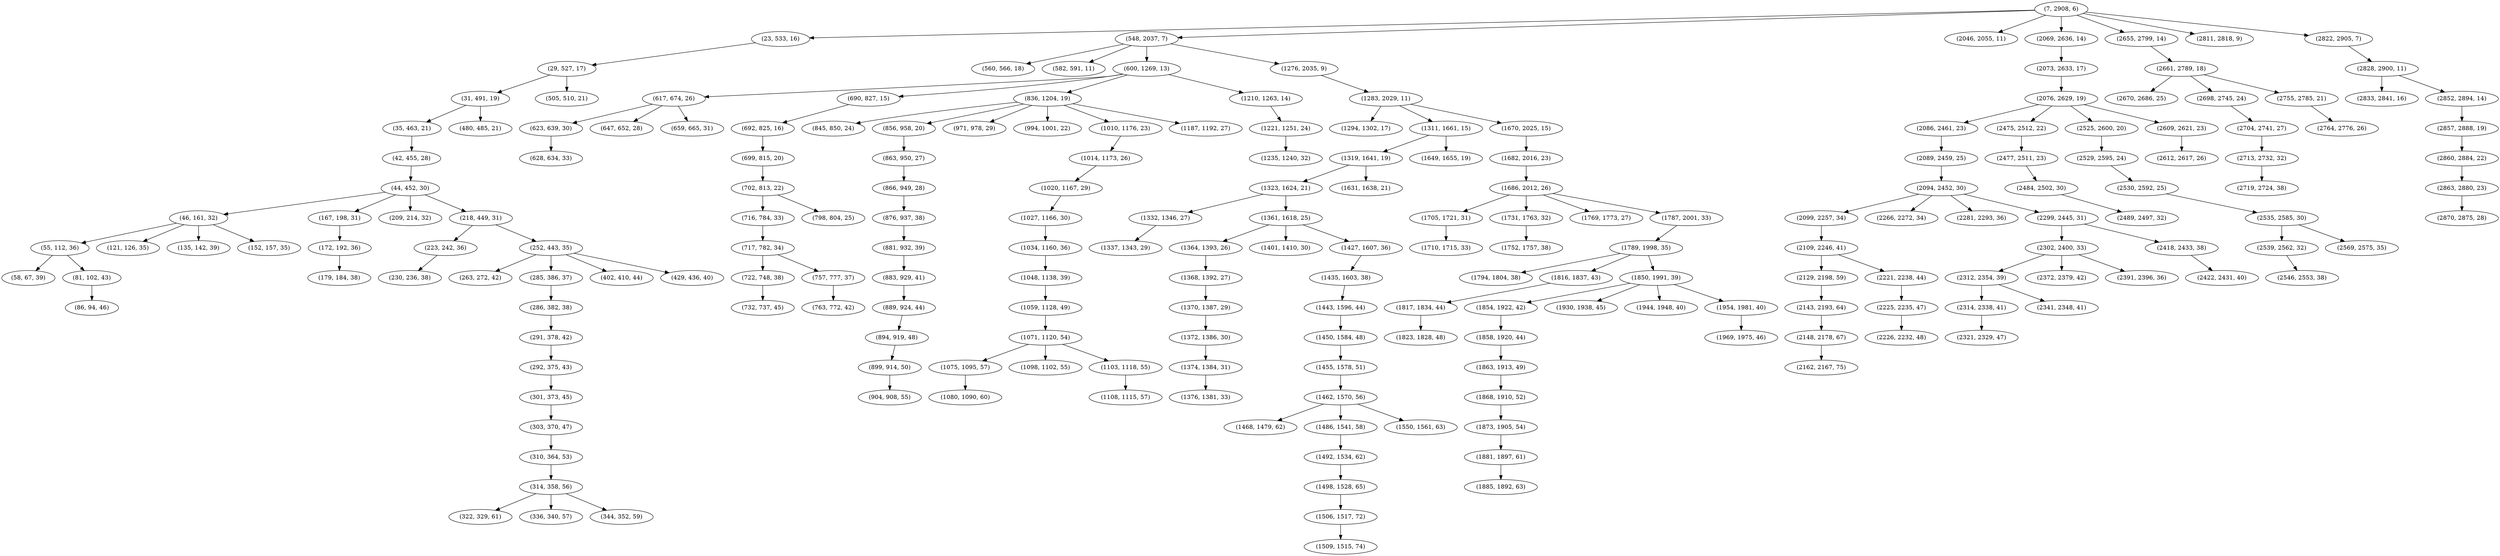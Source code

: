 digraph tree {
    "(7, 2908, 6)";
    "(23, 533, 16)";
    "(29, 527, 17)";
    "(31, 491, 19)";
    "(35, 463, 21)";
    "(42, 455, 28)";
    "(44, 452, 30)";
    "(46, 161, 32)";
    "(55, 112, 36)";
    "(58, 67, 39)";
    "(81, 102, 43)";
    "(86, 94, 46)";
    "(121, 126, 35)";
    "(135, 142, 39)";
    "(152, 157, 35)";
    "(167, 198, 31)";
    "(172, 192, 36)";
    "(179, 184, 38)";
    "(209, 214, 32)";
    "(218, 449, 31)";
    "(223, 242, 36)";
    "(230, 236, 38)";
    "(252, 443, 35)";
    "(263, 272, 42)";
    "(285, 386, 37)";
    "(286, 382, 38)";
    "(291, 378, 42)";
    "(292, 375, 43)";
    "(301, 373, 45)";
    "(303, 370, 47)";
    "(310, 364, 53)";
    "(314, 358, 56)";
    "(322, 329, 61)";
    "(336, 340, 57)";
    "(344, 352, 59)";
    "(402, 410, 44)";
    "(429, 436, 40)";
    "(480, 485, 21)";
    "(505, 510, 21)";
    "(548, 2037, 7)";
    "(560, 566, 18)";
    "(582, 591, 11)";
    "(600, 1269, 13)";
    "(617, 674, 26)";
    "(623, 639, 30)";
    "(628, 634, 33)";
    "(647, 652, 28)";
    "(659, 665, 31)";
    "(690, 827, 15)";
    "(692, 825, 16)";
    "(699, 815, 20)";
    "(702, 813, 22)";
    "(716, 784, 33)";
    "(717, 782, 34)";
    "(722, 748, 38)";
    "(732, 737, 45)";
    "(757, 777, 37)";
    "(763, 772, 42)";
    "(798, 804, 25)";
    "(836, 1204, 19)";
    "(845, 850, 24)";
    "(856, 958, 20)";
    "(863, 950, 27)";
    "(866, 949, 28)";
    "(876, 937, 38)";
    "(881, 932, 39)";
    "(883, 929, 41)";
    "(889, 924, 44)";
    "(894, 919, 48)";
    "(899, 914, 50)";
    "(904, 908, 55)";
    "(971, 978, 29)";
    "(994, 1001, 22)";
    "(1010, 1176, 23)";
    "(1014, 1173, 26)";
    "(1020, 1167, 29)";
    "(1027, 1166, 30)";
    "(1034, 1160, 36)";
    "(1048, 1138, 39)";
    "(1059, 1128, 49)";
    "(1071, 1120, 54)";
    "(1075, 1095, 57)";
    "(1080, 1090, 60)";
    "(1098, 1102, 55)";
    "(1103, 1118, 55)";
    "(1108, 1115, 57)";
    "(1187, 1192, 27)";
    "(1210, 1263, 14)";
    "(1221, 1251, 24)";
    "(1235, 1240, 32)";
    "(1276, 2035, 9)";
    "(1283, 2029, 11)";
    "(1294, 1302, 17)";
    "(1311, 1661, 15)";
    "(1319, 1641, 19)";
    "(1323, 1624, 21)";
    "(1332, 1346, 27)";
    "(1337, 1343, 29)";
    "(1361, 1618, 25)";
    "(1364, 1393, 26)";
    "(1368, 1392, 27)";
    "(1370, 1387, 29)";
    "(1372, 1386, 30)";
    "(1374, 1384, 31)";
    "(1376, 1381, 33)";
    "(1401, 1410, 30)";
    "(1427, 1607, 36)";
    "(1435, 1603, 38)";
    "(1443, 1596, 44)";
    "(1450, 1584, 48)";
    "(1455, 1578, 51)";
    "(1462, 1570, 56)";
    "(1468, 1479, 62)";
    "(1486, 1541, 58)";
    "(1492, 1534, 62)";
    "(1498, 1528, 65)";
    "(1506, 1517, 72)";
    "(1509, 1515, 74)";
    "(1550, 1561, 63)";
    "(1631, 1638, 21)";
    "(1649, 1655, 19)";
    "(1670, 2025, 15)";
    "(1682, 2016, 23)";
    "(1686, 2012, 26)";
    "(1705, 1721, 31)";
    "(1710, 1715, 33)";
    "(1731, 1763, 32)";
    "(1752, 1757, 38)";
    "(1769, 1773, 27)";
    "(1787, 2001, 33)";
    "(1789, 1998, 35)";
    "(1794, 1804, 38)";
    "(1816, 1837, 43)";
    "(1817, 1834, 44)";
    "(1823, 1828, 48)";
    "(1850, 1991, 39)";
    "(1854, 1922, 42)";
    "(1858, 1920, 44)";
    "(1863, 1913, 49)";
    "(1868, 1910, 52)";
    "(1873, 1905, 54)";
    "(1881, 1897, 61)";
    "(1885, 1892, 63)";
    "(1930, 1938, 45)";
    "(1944, 1948, 40)";
    "(1954, 1981, 40)";
    "(1969, 1975, 46)";
    "(2046, 2055, 11)";
    "(2069, 2636, 14)";
    "(2073, 2633, 17)";
    "(2076, 2629, 19)";
    "(2086, 2461, 23)";
    "(2089, 2459, 25)";
    "(2094, 2452, 30)";
    "(2099, 2257, 34)";
    "(2109, 2246, 41)";
    "(2129, 2198, 59)";
    "(2143, 2193, 64)";
    "(2148, 2178, 67)";
    "(2162, 2167, 75)";
    "(2221, 2238, 44)";
    "(2225, 2235, 47)";
    "(2226, 2232, 48)";
    "(2266, 2272, 34)";
    "(2281, 2293, 36)";
    "(2299, 2445, 31)";
    "(2302, 2400, 33)";
    "(2312, 2354, 39)";
    "(2314, 2338, 41)";
    "(2321, 2329, 47)";
    "(2341, 2348, 41)";
    "(2372, 2379, 42)";
    "(2391, 2396, 36)";
    "(2418, 2433, 38)";
    "(2422, 2431, 40)";
    "(2475, 2512, 22)";
    "(2477, 2511, 23)";
    "(2484, 2502, 30)";
    "(2489, 2497, 32)";
    "(2525, 2600, 20)";
    "(2529, 2595, 24)";
    "(2530, 2592, 25)";
    "(2535, 2585, 30)";
    "(2539, 2562, 32)";
    "(2546, 2553, 38)";
    "(2569, 2575, 35)";
    "(2609, 2621, 23)";
    "(2612, 2617, 26)";
    "(2655, 2799, 14)";
    "(2661, 2789, 18)";
    "(2670, 2686, 25)";
    "(2698, 2745, 24)";
    "(2704, 2741, 27)";
    "(2713, 2732, 32)";
    "(2719, 2724, 38)";
    "(2755, 2785, 21)";
    "(2764, 2776, 26)";
    "(2811, 2818, 9)";
    "(2822, 2905, 7)";
    "(2828, 2900, 11)";
    "(2833, 2841, 16)";
    "(2852, 2894, 14)";
    "(2857, 2888, 19)";
    "(2860, 2884, 22)";
    "(2863, 2880, 23)";
    "(2870, 2875, 28)";
    "(7, 2908, 6)" -> "(23, 533, 16)";
    "(7, 2908, 6)" -> "(548, 2037, 7)";
    "(7, 2908, 6)" -> "(2046, 2055, 11)";
    "(7, 2908, 6)" -> "(2069, 2636, 14)";
    "(7, 2908, 6)" -> "(2655, 2799, 14)";
    "(7, 2908, 6)" -> "(2811, 2818, 9)";
    "(7, 2908, 6)" -> "(2822, 2905, 7)";
    "(23, 533, 16)" -> "(29, 527, 17)";
    "(29, 527, 17)" -> "(31, 491, 19)";
    "(29, 527, 17)" -> "(505, 510, 21)";
    "(31, 491, 19)" -> "(35, 463, 21)";
    "(31, 491, 19)" -> "(480, 485, 21)";
    "(35, 463, 21)" -> "(42, 455, 28)";
    "(42, 455, 28)" -> "(44, 452, 30)";
    "(44, 452, 30)" -> "(46, 161, 32)";
    "(44, 452, 30)" -> "(167, 198, 31)";
    "(44, 452, 30)" -> "(209, 214, 32)";
    "(44, 452, 30)" -> "(218, 449, 31)";
    "(46, 161, 32)" -> "(55, 112, 36)";
    "(46, 161, 32)" -> "(121, 126, 35)";
    "(46, 161, 32)" -> "(135, 142, 39)";
    "(46, 161, 32)" -> "(152, 157, 35)";
    "(55, 112, 36)" -> "(58, 67, 39)";
    "(55, 112, 36)" -> "(81, 102, 43)";
    "(81, 102, 43)" -> "(86, 94, 46)";
    "(167, 198, 31)" -> "(172, 192, 36)";
    "(172, 192, 36)" -> "(179, 184, 38)";
    "(218, 449, 31)" -> "(223, 242, 36)";
    "(218, 449, 31)" -> "(252, 443, 35)";
    "(223, 242, 36)" -> "(230, 236, 38)";
    "(252, 443, 35)" -> "(263, 272, 42)";
    "(252, 443, 35)" -> "(285, 386, 37)";
    "(252, 443, 35)" -> "(402, 410, 44)";
    "(252, 443, 35)" -> "(429, 436, 40)";
    "(285, 386, 37)" -> "(286, 382, 38)";
    "(286, 382, 38)" -> "(291, 378, 42)";
    "(291, 378, 42)" -> "(292, 375, 43)";
    "(292, 375, 43)" -> "(301, 373, 45)";
    "(301, 373, 45)" -> "(303, 370, 47)";
    "(303, 370, 47)" -> "(310, 364, 53)";
    "(310, 364, 53)" -> "(314, 358, 56)";
    "(314, 358, 56)" -> "(322, 329, 61)";
    "(314, 358, 56)" -> "(336, 340, 57)";
    "(314, 358, 56)" -> "(344, 352, 59)";
    "(548, 2037, 7)" -> "(560, 566, 18)";
    "(548, 2037, 7)" -> "(582, 591, 11)";
    "(548, 2037, 7)" -> "(600, 1269, 13)";
    "(548, 2037, 7)" -> "(1276, 2035, 9)";
    "(600, 1269, 13)" -> "(617, 674, 26)";
    "(600, 1269, 13)" -> "(690, 827, 15)";
    "(600, 1269, 13)" -> "(836, 1204, 19)";
    "(600, 1269, 13)" -> "(1210, 1263, 14)";
    "(617, 674, 26)" -> "(623, 639, 30)";
    "(617, 674, 26)" -> "(647, 652, 28)";
    "(617, 674, 26)" -> "(659, 665, 31)";
    "(623, 639, 30)" -> "(628, 634, 33)";
    "(690, 827, 15)" -> "(692, 825, 16)";
    "(692, 825, 16)" -> "(699, 815, 20)";
    "(699, 815, 20)" -> "(702, 813, 22)";
    "(702, 813, 22)" -> "(716, 784, 33)";
    "(702, 813, 22)" -> "(798, 804, 25)";
    "(716, 784, 33)" -> "(717, 782, 34)";
    "(717, 782, 34)" -> "(722, 748, 38)";
    "(717, 782, 34)" -> "(757, 777, 37)";
    "(722, 748, 38)" -> "(732, 737, 45)";
    "(757, 777, 37)" -> "(763, 772, 42)";
    "(836, 1204, 19)" -> "(845, 850, 24)";
    "(836, 1204, 19)" -> "(856, 958, 20)";
    "(836, 1204, 19)" -> "(971, 978, 29)";
    "(836, 1204, 19)" -> "(994, 1001, 22)";
    "(836, 1204, 19)" -> "(1010, 1176, 23)";
    "(836, 1204, 19)" -> "(1187, 1192, 27)";
    "(856, 958, 20)" -> "(863, 950, 27)";
    "(863, 950, 27)" -> "(866, 949, 28)";
    "(866, 949, 28)" -> "(876, 937, 38)";
    "(876, 937, 38)" -> "(881, 932, 39)";
    "(881, 932, 39)" -> "(883, 929, 41)";
    "(883, 929, 41)" -> "(889, 924, 44)";
    "(889, 924, 44)" -> "(894, 919, 48)";
    "(894, 919, 48)" -> "(899, 914, 50)";
    "(899, 914, 50)" -> "(904, 908, 55)";
    "(1010, 1176, 23)" -> "(1014, 1173, 26)";
    "(1014, 1173, 26)" -> "(1020, 1167, 29)";
    "(1020, 1167, 29)" -> "(1027, 1166, 30)";
    "(1027, 1166, 30)" -> "(1034, 1160, 36)";
    "(1034, 1160, 36)" -> "(1048, 1138, 39)";
    "(1048, 1138, 39)" -> "(1059, 1128, 49)";
    "(1059, 1128, 49)" -> "(1071, 1120, 54)";
    "(1071, 1120, 54)" -> "(1075, 1095, 57)";
    "(1071, 1120, 54)" -> "(1098, 1102, 55)";
    "(1071, 1120, 54)" -> "(1103, 1118, 55)";
    "(1075, 1095, 57)" -> "(1080, 1090, 60)";
    "(1103, 1118, 55)" -> "(1108, 1115, 57)";
    "(1210, 1263, 14)" -> "(1221, 1251, 24)";
    "(1221, 1251, 24)" -> "(1235, 1240, 32)";
    "(1276, 2035, 9)" -> "(1283, 2029, 11)";
    "(1283, 2029, 11)" -> "(1294, 1302, 17)";
    "(1283, 2029, 11)" -> "(1311, 1661, 15)";
    "(1283, 2029, 11)" -> "(1670, 2025, 15)";
    "(1311, 1661, 15)" -> "(1319, 1641, 19)";
    "(1311, 1661, 15)" -> "(1649, 1655, 19)";
    "(1319, 1641, 19)" -> "(1323, 1624, 21)";
    "(1319, 1641, 19)" -> "(1631, 1638, 21)";
    "(1323, 1624, 21)" -> "(1332, 1346, 27)";
    "(1323, 1624, 21)" -> "(1361, 1618, 25)";
    "(1332, 1346, 27)" -> "(1337, 1343, 29)";
    "(1361, 1618, 25)" -> "(1364, 1393, 26)";
    "(1361, 1618, 25)" -> "(1401, 1410, 30)";
    "(1361, 1618, 25)" -> "(1427, 1607, 36)";
    "(1364, 1393, 26)" -> "(1368, 1392, 27)";
    "(1368, 1392, 27)" -> "(1370, 1387, 29)";
    "(1370, 1387, 29)" -> "(1372, 1386, 30)";
    "(1372, 1386, 30)" -> "(1374, 1384, 31)";
    "(1374, 1384, 31)" -> "(1376, 1381, 33)";
    "(1427, 1607, 36)" -> "(1435, 1603, 38)";
    "(1435, 1603, 38)" -> "(1443, 1596, 44)";
    "(1443, 1596, 44)" -> "(1450, 1584, 48)";
    "(1450, 1584, 48)" -> "(1455, 1578, 51)";
    "(1455, 1578, 51)" -> "(1462, 1570, 56)";
    "(1462, 1570, 56)" -> "(1468, 1479, 62)";
    "(1462, 1570, 56)" -> "(1486, 1541, 58)";
    "(1462, 1570, 56)" -> "(1550, 1561, 63)";
    "(1486, 1541, 58)" -> "(1492, 1534, 62)";
    "(1492, 1534, 62)" -> "(1498, 1528, 65)";
    "(1498, 1528, 65)" -> "(1506, 1517, 72)";
    "(1506, 1517, 72)" -> "(1509, 1515, 74)";
    "(1670, 2025, 15)" -> "(1682, 2016, 23)";
    "(1682, 2016, 23)" -> "(1686, 2012, 26)";
    "(1686, 2012, 26)" -> "(1705, 1721, 31)";
    "(1686, 2012, 26)" -> "(1731, 1763, 32)";
    "(1686, 2012, 26)" -> "(1769, 1773, 27)";
    "(1686, 2012, 26)" -> "(1787, 2001, 33)";
    "(1705, 1721, 31)" -> "(1710, 1715, 33)";
    "(1731, 1763, 32)" -> "(1752, 1757, 38)";
    "(1787, 2001, 33)" -> "(1789, 1998, 35)";
    "(1789, 1998, 35)" -> "(1794, 1804, 38)";
    "(1789, 1998, 35)" -> "(1816, 1837, 43)";
    "(1789, 1998, 35)" -> "(1850, 1991, 39)";
    "(1816, 1837, 43)" -> "(1817, 1834, 44)";
    "(1817, 1834, 44)" -> "(1823, 1828, 48)";
    "(1850, 1991, 39)" -> "(1854, 1922, 42)";
    "(1850, 1991, 39)" -> "(1930, 1938, 45)";
    "(1850, 1991, 39)" -> "(1944, 1948, 40)";
    "(1850, 1991, 39)" -> "(1954, 1981, 40)";
    "(1854, 1922, 42)" -> "(1858, 1920, 44)";
    "(1858, 1920, 44)" -> "(1863, 1913, 49)";
    "(1863, 1913, 49)" -> "(1868, 1910, 52)";
    "(1868, 1910, 52)" -> "(1873, 1905, 54)";
    "(1873, 1905, 54)" -> "(1881, 1897, 61)";
    "(1881, 1897, 61)" -> "(1885, 1892, 63)";
    "(1954, 1981, 40)" -> "(1969, 1975, 46)";
    "(2069, 2636, 14)" -> "(2073, 2633, 17)";
    "(2073, 2633, 17)" -> "(2076, 2629, 19)";
    "(2076, 2629, 19)" -> "(2086, 2461, 23)";
    "(2076, 2629, 19)" -> "(2475, 2512, 22)";
    "(2076, 2629, 19)" -> "(2525, 2600, 20)";
    "(2076, 2629, 19)" -> "(2609, 2621, 23)";
    "(2086, 2461, 23)" -> "(2089, 2459, 25)";
    "(2089, 2459, 25)" -> "(2094, 2452, 30)";
    "(2094, 2452, 30)" -> "(2099, 2257, 34)";
    "(2094, 2452, 30)" -> "(2266, 2272, 34)";
    "(2094, 2452, 30)" -> "(2281, 2293, 36)";
    "(2094, 2452, 30)" -> "(2299, 2445, 31)";
    "(2099, 2257, 34)" -> "(2109, 2246, 41)";
    "(2109, 2246, 41)" -> "(2129, 2198, 59)";
    "(2109, 2246, 41)" -> "(2221, 2238, 44)";
    "(2129, 2198, 59)" -> "(2143, 2193, 64)";
    "(2143, 2193, 64)" -> "(2148, 2178, 67)";
    "(2148, 2178, 67)" -> "(2162, 2167, 75)";
    "(2221, 2238, 44)" -> "(2225, 2235, 47)";
    "(2225, 2235, 47)" -> "(2226, 2232, 48)";
    "(2299, 2445, 31)" -> "(2302, 2400, 33)";
    "(2299, 2445, 31)" -> "(2418, 2433, 38)";
    "(2302, 2400, 33)" -> "(2312, 2354, 39)";
    "(2302, 2400, 33)" -> "(2372, 2379, 42)";
    "(2302, 2400, 33)" -> "(2391, 2396, 36)";
    "(2312, 2354, 39)" -> "(2314, 2338, 41)";
    "(2312, 2354, 39)" -> "(2341, 2348, 41)";
    "(2314, 2338, 41)" -> "(2321, 2329, 47)";
    "(2418, 2433, 38)" -> "(2422, 2431, 40)";
    "(2475, 2512, 22)" -> "(2477, 2511, 23)";
    "(2477, 2511, 23)" -> "(2484, 2502, 30)";
    "(2484, 2502, 30)" -> "(2489, 2497, 32)";
    "(2525, 2600, 20)" -> "(2529, 2595, 24)";
    "(2529, 2595, 24)" -> "(2530, 2592, 25)";
    "(2530, 2592, 25)" -> "(2535, 2585, 30)";
    "(2535, 2585, 30)" -> "(2539, 2562, 32)";
    "(2535, 2585, 30)" -> "(2569, 2575, 35)";
    "(2539, 2562, 32)" -> "(2546, 2553, 38)";
    "(2609, 2621, 23)" -> "(2612, 2617, 26)";
    "(2655, 2799, 14)" -> "(2661, 2789, 18)";
    "(2661, 2789, 18)" -> "(2670, 2686, 25)";
    "(2661, 2789, 18)" -> "(2698, 2745, 24)";
    "(2661, 2789, 18)" -> "(2755, 2785, 21)";
    "(2698, 2745, 24)" -> "(2704, 2741, 27)";
    "(2704, 2741, 27)" -> "(2713, 2732, 32)";
    "(2713, 2732, 32)" -> "(2719, 2724, 38)";
    "(2755, 2785, 21)" -> "(2764, 2776, 26)";
    "(2822, 2905, 7)" -> "(2828, 2900, 11)";
    "(2828, 2900, 11)" -> "(2833, 2841, 16)";
    "(2828, 2900, 11)" -> "(2852, 2894, 14)";
    "(2852, 2894, 14)" -> "(2857, 2888, 19)";
    "(2857, 2888, 19)" -> "(2860, 2884, 22)";
    "(2860, 2884, 22)" -> "(2863, 2880, 23)";
    "(2863, 2880, 23)" -> "(2870, 2875, 28)";
}
